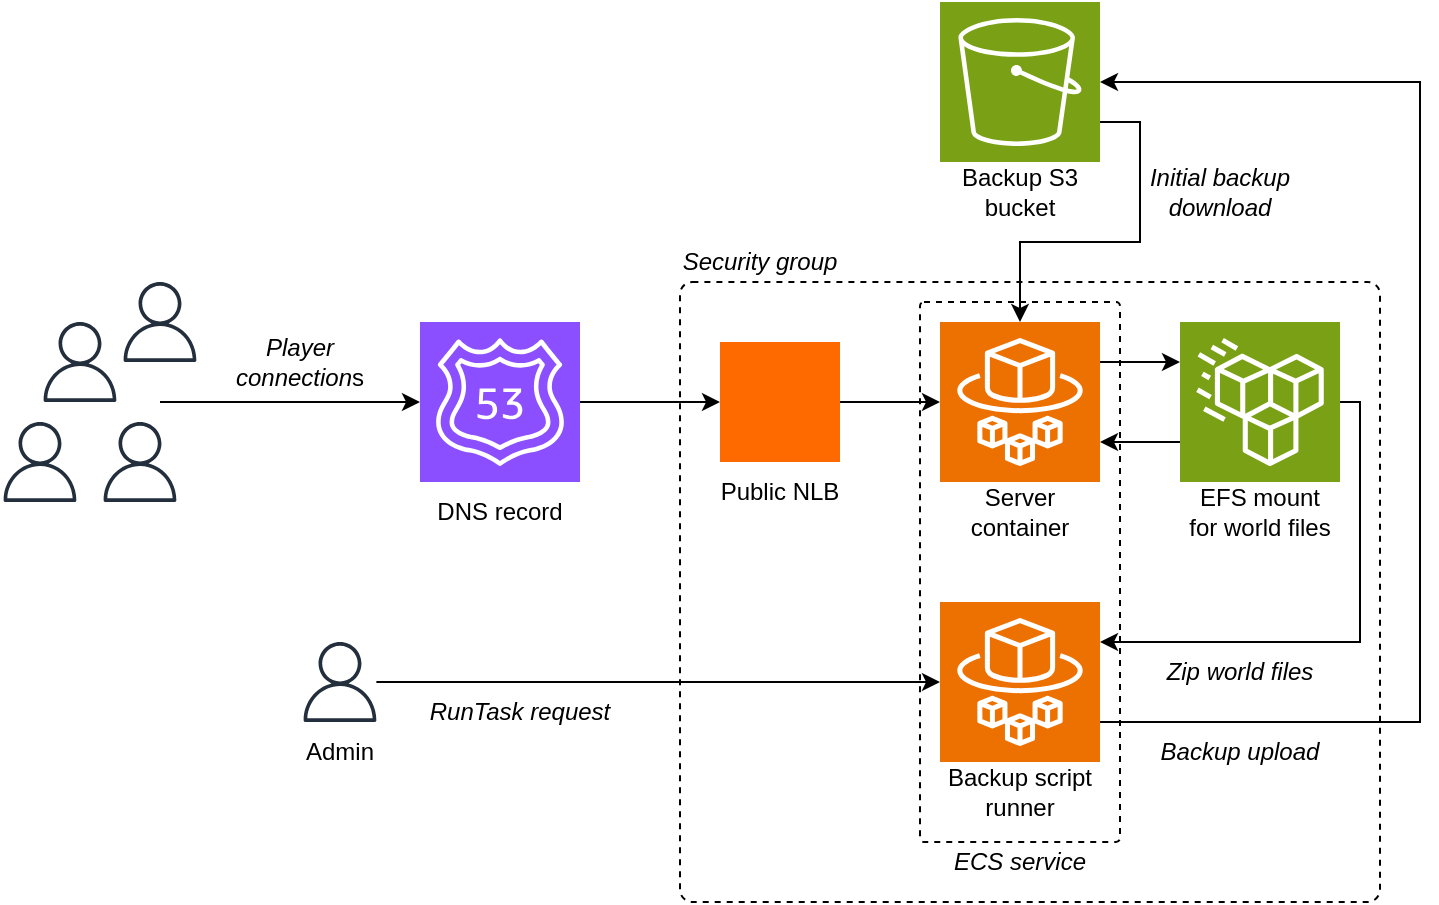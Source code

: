 <mxfile version="28.2.7">
  <diagram name="Page-1" id="_SQuh-XGYHgeCQICRN7Q">
    <mxGraphModel dx="1188" dy="602" grid="1" gridSize="10" guides="1" tooltips="1" connect="1" arrows="1" fold="1" page="1" pageScale="1" pageWidth="827" pageHeight="1169" math="0" shadow="0">
      <root>
        <mxCell id="0" />
        <mxCell id="1" parent="0" />
        <mxCell id="F5qAZqvVFA0wClbNd6Lw-28" value="" style="rounded=1;whiteSpace=wrap;html=1;fillColor=none;dashed=1;arcSize=2;" vertex="1" parent="1">
          <mxGeometry x="470" y="230" width="100" height="270" as="geometry" />
        </mxCell>
        <mxCell id="F5qAZqvVFA0wClbNd6Lw-26" value="" style="rounded=1;whiteSpace=wrap;html=1;fillColor=none;dashed=1;arcSize=2;" vertex="1" parent="1">
          <mxGeometry x="350" y="220" width="350" height="310" as="geometry" />
        </mxCell>
        <mxCell id="F5qAZqvVFA0wClbNd6Lw-2" value="" style="sketch=0;points=[[0,0,0],[0.25,0,0],[0.5,0,0],[0.75,0,0],[1,0,0],[0,1,0],[0.25,1,0],[0.5,1,0],[0.75,1,0],[1,1,0],[0,0.25,0],[0,0.5,0],[0,0.75,0],[1,0.25,0],[1,0.5,0],[1,0.75,0]];outlineConnect=0;fontColor=#232F3E;fillColor=#ED7100;strokeColor=#ffffff;dashed=0;verticalLabelPosition=bottom;verticalAlign=top;align=center;html=1;fontSize=12;fontStyle=0;aspect=fixed;shape=mxgraph.aws4.resourceIcon;resIcon=mxgraph.aws4.fargate;" vertex="1" parent="1">
          <mxGeometry x="480" y="240" width="80" height="80" as="geometry" />
        </mxCell>
        <mxCell id="F5qAZqvVFA0wClbNd6Lw-3" value="" style="sketch=0;points=[[0,0,0],[0.25,0,0],[0.5,0,0],[0.75,0,0],[1,0,0],[0,1,0],[0.25,1,0],[0.5,1,0],[0.75,1,0],[1,1,0],[0,0.25,0],[0,0.5,0],[0,0.75,0],[1,0.25,0],[1,0.5,0],[1,0.75,0]];outlineConnect=0;fontColor=#232F3E;fillColor=#7AA116;strokeColor=#ffffff;dashed=0;verticalLabelPosition=bottom;verticalAlign=top;align=center;html=1;fontSize=12;fontStyle=0;aspect=fixed;shape=mxgraph.aws4.resourceIcon;resIcon=mxgraph.aws4.efs_standard;" vertex="1" parent="1">
          <mxGeometry x="600" y="240" width="80" height="80" as="geometry" />
        </mxCell>
        <mxCell id="F5qAZqvVFA0wClbNd6Lw-4" value="" style="points=[];aspect=fixed;html=1;align=center;shadow=0;dashed=0;fillColor=#FF6A00;strokeColor=none;shape=mxgraph.alibaba_cloud.nlb_network_load_balancer_02;" vertex="1" parent="1">
          <mxGeometry x="370" y="250" width="60" height="60" as="geometry" />
        </mxCell>
        <mxCell id="F5qAZqvVFA0wClbNd6Lw-15" style="edgeStyle=orthogonalEdgeStyle;rounded=0;orthogonalLoop=1;jettySize=auto;html=1;exitX=1;exitY=0.75;exitDx=0;exitDy=0;exitPerimeter=0;" edge="1" parent="1" source="F5qAZqvVFA0wClbNd6Lw-5" target="F5qAZqvVFA0wClbNd6Lw-2">
          <mxGeometry relative="1" as="geometry" />
        </mxCell>
        <mxCell id="F5qAZqvVFA0wClbNd6Lw-5" value="" style="sketch=0;points=[[0,0,0],[0.25,0,0],[0.5,0,0],[0.75,0,0],[1,0,0],[0,1,0],[0.25,1,0],[0.5,1,0],[0.75,1,0],[1,1,0],[0,0.25,0],[0,0.5,0],[0,0.75,0],[1,0.25,0],[1,0.5,0],[1,0.75,0]];outlineConnect=0;fontColor=#232F3E;fillColor=#7AA116;strokeColor=#ffffff;dashed=0;verticalLabelPosition=bottom;verticalAlign=top;align=center;html=1;fontSize=12;fontStyle=0;aspect=fixed;shape=mxgraph.aws4.resourceIcon;resIcon=mxgraph.aws4.s3;" vertex="1" parent="1">
          <mxGeometry x="480" y="80" width="80" height="80" as="geometry" />
        </mxCell>
        <mxCell id="F5qAZqvVFA0wClbNd6Lw-11" style="edgeStyle=orthogonalEdgeStyle;rounded=0;orthogonalLoop=1;jettySize=auto;html=1;exitX=1;exitY=0.5;exitDx=0;exitDy=0;exitPerimeter=0;" edge="1" parent="1" source="F5qAZqvVFA0wClbNd6Lw-6" target="F5qAZqvVFA0wClbNd6Lw-4">
          <mxGeometry relative="1" as="geometry" />
        </mxCell>
        <mxCell id="F5qAZqvVFA0wClbNd6Lw-6" value="" style="sketch=0;points=[[0,0,0],[0.25,0,0],[0.5,0,0],[0.75,0,0],[1,0,0],[0,1,0],[0.25,1,0],[0.5,1,0],[0.75,1,0],[1,1,0],[0,0.25,0],[0,0.5,0],[0,0.75,0],[1,0.25,0],[1,0.5,0],[1,0.75,0]];outlineConnect=0;fontColor=#232F3E;fillColor=#8C4FFF;strokeColor=#ffffff;dashed=0;verticalLabelPosition=bottom;verticalAlign=top;align=center;html=1;fontSize=12;fontStyle=0;aspect=fixed;shape=mxgraph.aws4.resourceIcon;resIcon=mxgraph.aws4.route_53;" vertex="1" parent="1">
          <mxGeometry x="220" y="240" width="80" height="80" as="geometry" />
        </mxCell>
        <mxCell id="F5qAZqvVFA0wClbNd6Lw-7" value="" style="endArrow=classic;html=1;rounded=0;entryX=0;entryY=0.5;entryDx=0;entryDy=0;entryPerimeter=0;" edge="1" parent="1" target="F5qAZqvVFA0wClbNd6Lw-6">
          <mxGeometry width="50" height="50" relative="1" as="geometry">
            <mxPoint x="90" y="280" as="sourcePoint" />
            <mxPoint x="200" y="280" as="targetPoint" />
          </mxGeometry>
        </mxCell>
        <mxCell id="F5qAZqvVFA0wClbNd6Lw-8" value="" style="sketch=0;outlineConnect=0;fontColor=#232F3E;gradientColor=none;fillColor=#232F3D;strokeColor=none;dashed=0;verticalLabelPosition=bottom;verticalAlign=top;align=center;html=1;fontSize=12;fontStyle=0;aspect=fixed;pointerEvents=1;shape=mxgraph.aws4.user;" vertex="1" parent="1">
          <mxGeometry x="30" y="240" width="40" height="40" as="geometry" />
        </mxCell>
        <mxCell id="F5qAZqvVFA0wClbNd6Lw-9" value="" style="sketch=0;outlineConnect=0;fontColor=#232F3E;gradientColor=none;fillColor=#232F3D;strokeColor=none;dashed=0;verticalLabelPosition=bottom;verticalAlign=top;align=center;html=1;fontSize=12;fontStyle=0;aspect=fixed;pointerEvents=1;shape=mxgraph.aws4.user;" vertex="1" parent="1">
          <mxGeometry x="60" y="290" width="40" height="40" as="geometry" />
        </mxCell>
        <mxCell id="F5qAZqvVFA0wClbNd6Lw-10" value="" style="sketch=0;outlineConnect=0;fontColor=#232F3E;gradientColor=none;fillColor=#232F3D;strokeColor=none;dashed=0;verticalLabelPosition=bottom;verticalAlign=top;align=center;html=1;fontSize=12;fontStyle=0;aspect=fixed;pointerEvents=1;shape=mxgraph.aws4.user;" vertex="1" parent="1">
          <mxGeometry x="70" y="220" width="40" height="40" as="geometry" />
        </mxCell>
        <mxCell id="F5qAZqvVFA0wClbNd6Lw-12" style="edgeStyle=orthogonalEdgeStyle;rounded=0;orthogonalLoop=1;jettySize=auto;html=1;entryX=0;entryY=0.5;entryDx=0;entryDy=0;entryPerimeter=0;" edge="1" parent="1" source="F5qAZqvVFA0wClbNd6Lw-4" target="F5qAZqvVFA0wClbNd6Lw-2">
          <mxGeometry relative="1" as="geometry" />
        </mxCell>
        <mxCell id="F5qAZqvVFA0wClbNd6Lw-13" style="edgeStyle=orthogonalEdgeStyle;rounded=0;orthogonalLoop=1;jettySize=auto;html=1;exitX=1;exitY=0.25;exitDx=0;exitDy=0;exitPerimeter=0;entryX=0;entryY=0.25;entryDx=0;entryDy=0;entryPerimeter=0;" edge="1" parent="1" source="F5qAZqvVFA0wClbNd6Lw-2" target="F5qAZqvVFA0wClbNd6Lw-3">
          <mxGeometry relative="1" as="geometry" />
        </mxCell>
        <mxCell id="F5qAZqvVFA0wClbNd6Lw-14" style="edgeStyle=orthogonalEdgeStyle;rounded=0;orthogonalLoop=1;jettySize=auto;html=1;exitX=0;exitY=0.75;exitDx=0;exitDy=0;exitPerimeter=0;entryX=1;entryY=0.75;entryDx=0;entryDy=0;entryPerimeter=0;" edge="1" parent="1" source="F5qAZqvVFA0wClbNd6Lw-3" target="F5qAZqvVFA0wClbNd6Lw-2">
          <mxGeometry relative="1" as="geometry" />
        </mxCell>
        <mxCell id="F5qAZqvVFA0wClbNd6Lw-16" value="" style="sketch=0;outlineConnect=0;fontColor=#232F3E;gradientColor=none;fillColor=#232F3D;strokeColor=none;dashed=0;verticalLabelPosition=bottom;verticalAlign=top;align=center;html=1;fontSize=12;fontStyle=0;aspect=fixed;pointerEvents=1;shape=mxgraph.aws4.user;" vertex="1" parent="1">
          <mxGeometry x="10" y="290" width="40" height="40" as="geometry" />
        </mxCell>
        <mxCell id="F5qAZqvVFA0wClbNd6Lw-17" value="&lt;i&gt;Player connection&lt;/i&gt;s" style="text;html=1;whiteSpace=wrap;strokeColor=none;fillColor=none;align=center;verticalAlign=middle;rounded=0;" vertex="1" parent="1">
          <mxGeometry x="120" y="245" width="80" height="30" as="geometry" />
        </mxCell>
        <mxCell id="F5qAZqvVFA0wClbNd6Lw-18" value="&lt;span&gt;Public NLB&lt;/span&gt;" style="text;html=1;whiteSpace=wrap;strokeColor=none;fillColor=none;align=center;verticalAlign=middle;rounded=0;fontStyle=0" vertex="1" parent="1">
          <mxGeometry x="360" y="310" width="80" height="30" as="geometry" />
        </mxCell>
        <mxCell id="F5qAZqvVFA0wClbNd6Lw-19" value="&lt;div&gt;Server&lt;/div&gt;&lt;div&gt;container&lt;/div&gt;" style="text;html=1;whiteSpace=wrap;strokeColor=none;fillColor=none;align=center;verticalAlign=middle;rounded=0;fontStyle=0" vertex="1" parent="1">
          <mxGeometry x="480" y="320" width="80" height="30" as="geometry" />
        </mxCell>
        <mxCell id="F5qAZqvVFA0wClbNd6Lw-20" value="&lt;div&gt;&lt;span&gt;EFS mount&lt;/span&gt;&lt;/div&gt;&lt;div&gt;&lt;span&gt;for world files&lt;/span&gt;&lt;/div&gt;" style="text;html=1;whiteSpace=wrap;strokeColor=none;fillColor=none;align=center;verticalAlign=middle;rounded=0;fontStyle=0" vertex="1" parent="1">
          <mxGeometry x="600" y="320" width="80" height="30" as="geometry" />
        </mxCell>
        <mxCell id="F5qAZqvVFA0wClbNd6Lw-21" value="&lt;div&gt;&lt;i&gt;Initial backup download&lt;/i&gt;&lt;/div&gt;" style="text;html=1;whiteSpace=wrap;strokeColor=none;fillColor=none;align=center;verticalAlign=middle;rounded=0;" vertex="1" parent="1">
          <mxGeometry x="580" y="160" width="80" height="30" as="geometry" />
        </mxCell>
        <mxCell id="F5qAZqvVFA0wClbNd6Lw-23" value="&lt;div&gt;&lt;span&gt;DNS&amp;nbsp;record&lt;/span&gt;&lt;/div&gt;" style="text;html=1;whiteSpace=wrap;strokeColor=none;fillColor=none;align=center;verticalAlign=middle;rounded=0;fontStyle=0" vertex="1" parent="1">
          <mxGeometry x="220" y="320" width="80" height="30" as="geometry" />
        </mxCell>
        <mxCell id="F5qAZqvVFA0wClbNd6Lw-24" value="" style="points=[[0,0,0],[0.25,0,0],[0.5,0,0],[0.75,0,0],[1,0,0],[0,1,0],[0.25,1,0],[0.5,1,0],[0.75,1,0],[1,1,0],[0,0.25,0],[0,0.5,0],[0,0.75,0],[1,0.25,0],[1,0.5,0],[1,0.75,0]];outlineConnect=0;fontColor=#232F3E;fillColor=#ED7100;strokeColor=#ffffff;dashed=0;verticalLabelPosition=bottom;verticalAlign=top;align=center;html=1;fontSize=12;fontStyle=0;aspect=fixed;shape=mxgraph.aws4.resourceIcon;resIcon=mxgraph.aws4.fargate;fillStyle=auto;" vertex="1" parent="1">
          <mxGeometry x="480" y="380" width="80" height="80" as="geometry" />
        </mxCell>
        <mxCell id="F5qAZqvVFA0wClbNd6Lw-25" value="&lt;div&gt;Backup script&lt;/div&gt;&lt;div&gt;runner&lt;/div&gt;" style="text;html=1;whiteSpace=wrap;strokeColor=none;fillColor=none;align=center;verticalAlign=middle;rounded=0;fontStyle=0" vertex="1" parent="1">
          <mxGeometry x="480" y="460" width="80" height="30" as="geometry" />
        </mxCell>
        <mxCell id="F5qAZqvVFA0wClbNd6Lw-27" value="Security group" style="text;html=1;whiteSpace=wrap;strokeColor=none;fillColor=none;align=center;verticalAlign=middle;rounded=0;fontStyle=2" vertex="1" parent="1">
          <mxGeometry x="340" y="200" width="100" height="20" as="geometry" />
        </mxCell>
        <mxCell id="F5qAZqvVFA0wClbNd6Lw-29" value="ECS service" style="text;html=1;whiteSpace=wrap;strokeColor=none;fillColor=none;align=center;verticalAlign=middle;rounded=0;fontStyle=2" vertex="1" parent="1">
          <mxGeometry x="470" y="500" width="100" height="20" as="geometry" />
        </mxCell>
        <mxCell id="F5qAZqvVFA0wClbNd6Lw-31" style="edgeStyle=orthogonalEdgeStyle;rounded=0;orthogonalLoop=1;jettySize=auto;html=1;exitX=1;exitY=0.75;exitDx=0;exitDy=0;exitPerimeter=0;entryX=1;entryY=0.5;entryDx=0;entryDy=0;entryPerimeter=0;" edge="1" parent="1" source="F5qAZqvVFA0wClbNd6Lw-24" target="F5qAZqvVFA0wClbNd6Lw-5">
          <mxGeometry relative="1" as="geometry">
            <Array as="points">
              <mxPoint x="720" y="440" />
              <mxPoint x="720" y="120" />
            </Array>
          </mxGeometry>
        </mxCell>
        <mxCell id="F5qAZqvVFA0wClbNd6Lw-32" style="edgeStyle=orthogonalEdgeStyle;rounded=0;orthogonalLoop=1;jettySize=auto;html=1;exitX=1;exitY=0.5;exitDx=0;exitDy=0;exitPerimeter=0;entryX=1;entryY=0.25;entryDx=0;entryDy=0;entryPerimeter=0;" edge="1" parent="1" source="F5qAZqvVFA0wClbNd6Lw-3" target="F5qAZqvVFA0wClbNd6Lw-24">
          <mxGeometry relative="1" as="geometry">
            <Array as="points">
              <mxPoint x="690" y="280" />
              <mxPoint x="690" y="400" />
            </Array>
          </mxGeometry>
        </mxCell>
        <mxCell id="F5qAZqvVFA0wClbNd6Lw-33" value="RunTask request" style="text;html=1;whiteSpace=wrap;strokeColor=none;fillColor=none;align=center;verticalAlign=middle;rounded=0;fontStyle=2" vertex="1" parent="1">
          <mxGeometry x="200" y="420" width="140" height="30" as="geometry" />
        </mxCell>
        <mxCell id="F5qAZqvVFA0wClbNd6Lw-34" style="edgeStyle=orthogonalEdgeStyle;rounded=0;orthogonalLoop=1;jettySize=auto;html=1;entryX=0;entryY=0.5;entryDx=0;entryDy=0;entryPerimeter=0;" edge="1" parent="1" source="F5qAZqvVFA0wClbNd6Lw-36" target="F5qAZqvVFA0wClbNd6Lw-24">
          <mxGeometry relative="1" as="geometry">
            <mxPoint x="320" y="420" as="sourcePoint" />
            <mxPoint x="440" y="360" as="targetPoint" />
          </mxGeometry>
        </mxCell>
        <mxCell id="F5qAZqvVFA0wClbNd6Lw-35" value="Backup upload" style="text;html=1;whiteSpace=wrap;strokeColor=none;fillColor=none;align=center;verticalAlign=middle;rounded=0;fontStyle=2" vertex="1" parent="1">
          <mxGeometry x="580" y="440" width="100" height="30" as="geometry" />
        </mxCell>
        <mxCell id="F5qAZqvVFA0wClbNd6Lw-36" value="" style="sketch=0;outlineConnect=0;fontColor=#232F3E;gradientColor=none;fillColor=#232F3D;strokeColor=none;dashed=0;verticalLabelPosition=bottom;verticalAlign=top;align=center;html=1;fontSize=12;fontStyle=0;aspect=fixed;pointerEvents=1;shape=mxgraph.aws4.user;" vertex="1" parent="1">
          <mxGeometry x="160" y="400" width="40" height="40" as="geometry" />
        </mxCell>
        <mxCell id="F5qAZqvVFA0wClbNd6Lw-37" value="&lt;span&gt;Admin&lt;/span&gt;" style="text;html=1;whiteSpace=wrap;strokeColor=none;fillColor=none;align=center;verticalAlign=middle;rounded=0;fontStyle=0" vertex="1" parent="1">
          <mxGeometry x="140" y="440" width="80" height="30" as="geometry" />
        </mxCell>
        <mxCell id="F5qAZqvVFA0wClbNd6Lw-38" value="Zip world files" style="text;html=1;whiteSpace=wrap;strokeColor=none;fillColor=none;align=center;verticalAlign=middle;rounded=0;fontStyle=2" vertex="1" parent="1">
          <mxGeometry x="580" y="400" width="100" height="30" as="geometry" />
        </mxCell>
        <mxCell id="F5qAZqvVFA0wClbNd6Lw-40" value="Backup S3 bucket" style="text;html=1;whiteSpace=wrap;strokeColor=none;fillColor=none;align=center;verticalAlign=middle;rounded=0;fontStyle=0" vertex="1" parent="1">
          <mxGeometry x="480" y="160" width="80" height="30" as="geometry" />
        </mxCell>
      </root>
    </mxGraphModel>
  </diagram>
</mxfile>
